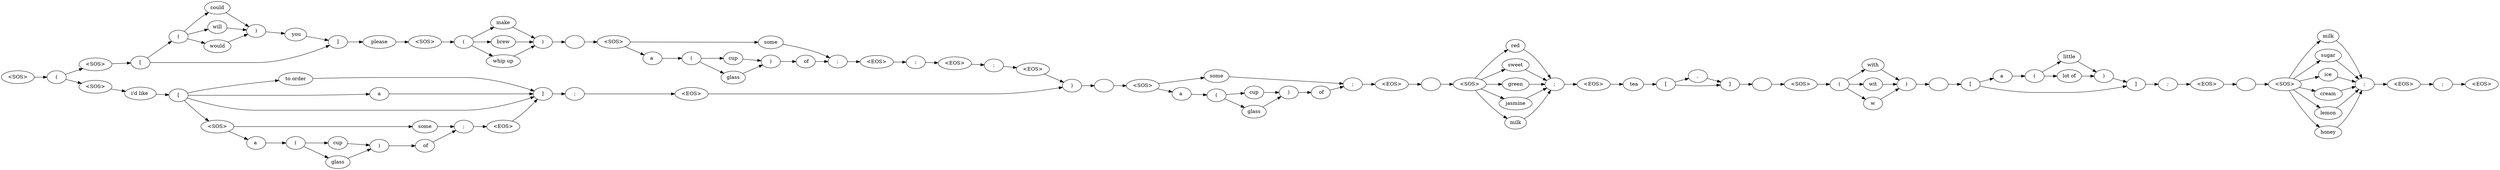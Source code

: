 digraph {

	rankdir = "LR"

	_0 [label="<SOS>"];
	_1 [label="("];
	_5 [label=")"];
	_6 [label=" "];
	_8 [label=" "];
	_10 [label=" tea"];
	_11 [label="["];
	_12 [label=","];
	_13 [label="]"];
	_14 [label=" "];
	_16 [label=" "];
	_18 [label=";"];
	_19 [label="<EOS>"];
	_20 [label="<SOS>"];
	_21 [label="["];
	_22 [label="("];
	_23 [label="could"];
	_25 [label="will"];
	_27 [label="would"];
	_28 [label=")"];
	_29 [label=" you"];
	_30 [label="]"];
	_31 [label=" please "];
	_33 [label=";"];
	_34 [label="<EOS>"];
	_35 [label="<SOS>"];
	_36 [label="("];
	_37 [label="make"];
	_39 [label="brew"];
	_41 [label="whip up"];
	_42 [label=")"];
	_43 [label=" "];
	_45 [label=";"];
	_46 [label="<EOS>"];
	_47 [label="<SOS>"];
	_48 [label="some"];
	_50 [label="a "];
	_51 [label="("];
	_52 [label="cup"];
	_54 [label="glass"];
	_55 [label=")"];
	_56 [label=" of"];
	_57 [label=";"];
	_58 [label="<EOS>"];
	_59 [label="<SOS>"];
	_60 [label="i'd like "];
	_61 [label="["];
	_62 [label="to order"];
	_64 [label="a"];
	_67 [label="]"];
	_68 [label=";"];
	_69 [label="<EOS>"];
	_70 [label="<SOS>"];
	_71 [label="some"];
	_73 [label="a "];
	_74 [label="("];
	_75 [label="cup"];
	_77 [label="glass"];
	_78 [label=")"];
	_79 [label=" of"];
	_80 [label=";"];
	_81 [label="<EOS>"];
	_82 [label="<SOS>"];
	_83 [label="some"];
	_85 [label="a "];
	_86 [label="("];
	_87 [label="cup"];
	_89 [label="glass"];
	_90 [label=")"];
	_91 [label=" of"];
	_92 [label=";"];
	_93 [label="<EOS>"];
	_94 [label="<SOS>"];
	_95 [label="red"];
	_97 [label="sweet"];
	_99 [label="green"];
	_101 [label="jasmine"];
	_103 [label="milk"];
	_104 [label=";"];
	_105 [label="<EOS>"];
	_106 [label="<SOS>"];
	_107 [label="("];
	_108 [label="with"];
	_110 [label="wit"];
	_112 [label="w"];
	_113 [label=")"];
	_114 [label=" "];
	_115 [label="["];
	_116 [label="a "];
	_117 [label="("];
	_118 [label="little"];
	_120 [label="lot of"];
	_121 [label=")"];
	_122 [label="]"];
	_123 [label=";"];
	_124 [label="<EOS>"];
	_125 [label="<SOS>"];
	_126 [label="milk"];
	_128 [label="sugar"];
	_130 [label="ice"];
	_132 [label="cream"];
	_134 [label="lemon"];
	_136 [label="honey"];
	_137 [label=";"];
	_138 [label="<EOS>"];

	_0 -> _1 [weight=1];
	_1 -> _20 [weight=1];
	_1 -> _59 [weight=1];
	_5 -> _6 [weight=1];
	_6 -> _82 [weight=1];
	_8 -> _94 [weight=1];
	_10 -> _11 [weight=1];
	_11 -> _12 [weight=1];
	_11 -> _13 [weight=1];
	_12 -> _13 [weight=1];
	_13 -> _14 [weight=1];
	_14 -> _106 [weight=1];
	_16 -> _125 [weight=1];
	_18 -> _19 [weight=1];
	_20 -> _21 [weight=1];
	_21 -> _22 [weight=1];
	_21 -> _30 [weight=1];
	_22 -> _23 [weight=1];
	_22 -> _25 [weight=1];
	_22 -> _27 [weight=1];
	_23 -> _28 [weight=1];
	_25 -> _28 [weight=1];
	_27 -> _28 [weight=1];
	_28 -> _29 [weight=1];
	_29 -> _30 [weight=1];
	_30 -> _31 [weight=1];
	_31 -> _35 [weight=1];
	_33 -> _34 [weight=1];
	_34 -> _5 [weight=1];
	_35 -> _36 [weight=1];
	_36 -> _37 [weight=1];
	_36 -> _39 [weight=1];
	_36 -> _41 [weight=1];
	_37 -> _42 [weight=1];
	_39 -> _42 [weight=1];
	_41 -> _42 [weight=1];
	_42 -> _43 [weight=1];
	_43 -> _47 [weight=1];
	_45 -> _46 [weight=1];
	_46 -> _33 [weight=1];
	_47 -> _48 [weight=1];
	_47 -> _50 [weight=1];
	_48 -> _57 [weight=1];
	_50 -> _51 [weight=1];
	_51 -> _52 [weight=1];
	_51 -> _54 [weight=1];
	_52 -> _55 [weight=1];
	_54 -> _55 [weight=1];
	_55 -> _56 [weight=1];
	_56 -> _57 [weight=1];
	_57 -> _58 [weight=1];
	_58 -> _45 [weight=1];
	_59 -> _60 [weight=1];
	_60 -> _61 [weight=1];
	_61 -> _62 [weight=1];
	_61 -> _64 [weight=1];
	_61 -> _67 [weight=1];
	_61 -> _70 [weight=1];
	_62 -> _67 [weight=1];
	_64 -> _67 [weight=1];
	_67 -> _68 [weight=1];
	_68 -> _69 [weight=1];
	_69 -> _5 [weight=1];
	_70 -> _71 [weight=1];
	_70 -> _73 [weight=1];
	_71 -> _80 [weight=1];
	_73 -> _74 [weight=1];
	_74 -> _75 [weight=1];
	_74 -> _77 [weight=1];
	_75 -> _78 [weight=1];
	_77 -> _78 [weight=1];
	_78 -> _79 [weight=1];
	_79 -> _80 [weight=1];
	_80 -> _81 [weight=1];
	_81 -> _67 [weight=1];
	_82 -> _83 [weight=1];
	_82 -> _85 [weight=1];
	_83 -> _92 [weight=1];
	_85 -> _86 [weight=1];
	_86 -> _87 [weight=1];
	_86 -> _89 [weight=1];
	_87 -> _90 [weight=1];
	_89 -> _90 [weight=1];
	_90 -> _91 [weight=1];
	_91 -> _92 [weight=1];
	_92 -> _93 [weight=1];
	_93 -> _8 [weight=1];
	_94 -> _95 [weight=1];
	_94 -> _97 [weight=1];
	_94 -> _99 [weight=1];
	_94 -> _101 [weight=1];
	_94 -> _103 [weight=1];
	_95 -> _104 [weight=1];
	_97 -> _104 [weight=1];
	_99 -> _104 [weight=1];
	_101 -> _104 [weight=1];
	_103 -> _104 [weight=1];
	_104 -> _105 [weight=1];
	_105 -> _10 [weight=1];
	_106 -> _107 [weight=1];
	_107 -> _108 [weight=1];
	_107 -> _110 [weight=1];
	_107 -> _112 [weight=1];
	_108 -> _113 [weight=1];
	_110 -> _113 [weight=1];
	_112 -> _113 [weight=1];
	_113 -> _114 [weight=1];
	_114 -> _115 [weight=1];
	_115 -> _116 [weight=1];
	_115 -> _122 [weight=1];
	_116 -> _117 [weight=1];
	_117 -> _118 [weight=1];
	_117 -> _120 [weight=1];
	_118 -> _121 [weight=1];
	_120 -> _121 [weight=1];
	_121 -> _122 [weight=1];
	_122 -> _123 [weight=1];
	_123 -> _124 [weight=1];
	_124 -> _16 [weight=1];
	_125 -> _126 [weight=1];
	_125 -> _128 [weight=1];
	_125 -> _130 [weight=1];
	_125 -> _132 [weight=1];
	_125 -> _134 [weight=1];
	_125 -> _136 [weight=1];
	_126 -> _137 [weight=1];
	_128 -> _137 [weight=1];
	_130 -> _137 [weight=1];
	_132 -> _137 [weight=1];
	_134 -> _137 [weight=1];
	_136 -> _137 [weight=1];
	_137 -> _138 [weight=1];
	_138 -> _18 [weight=1];

}